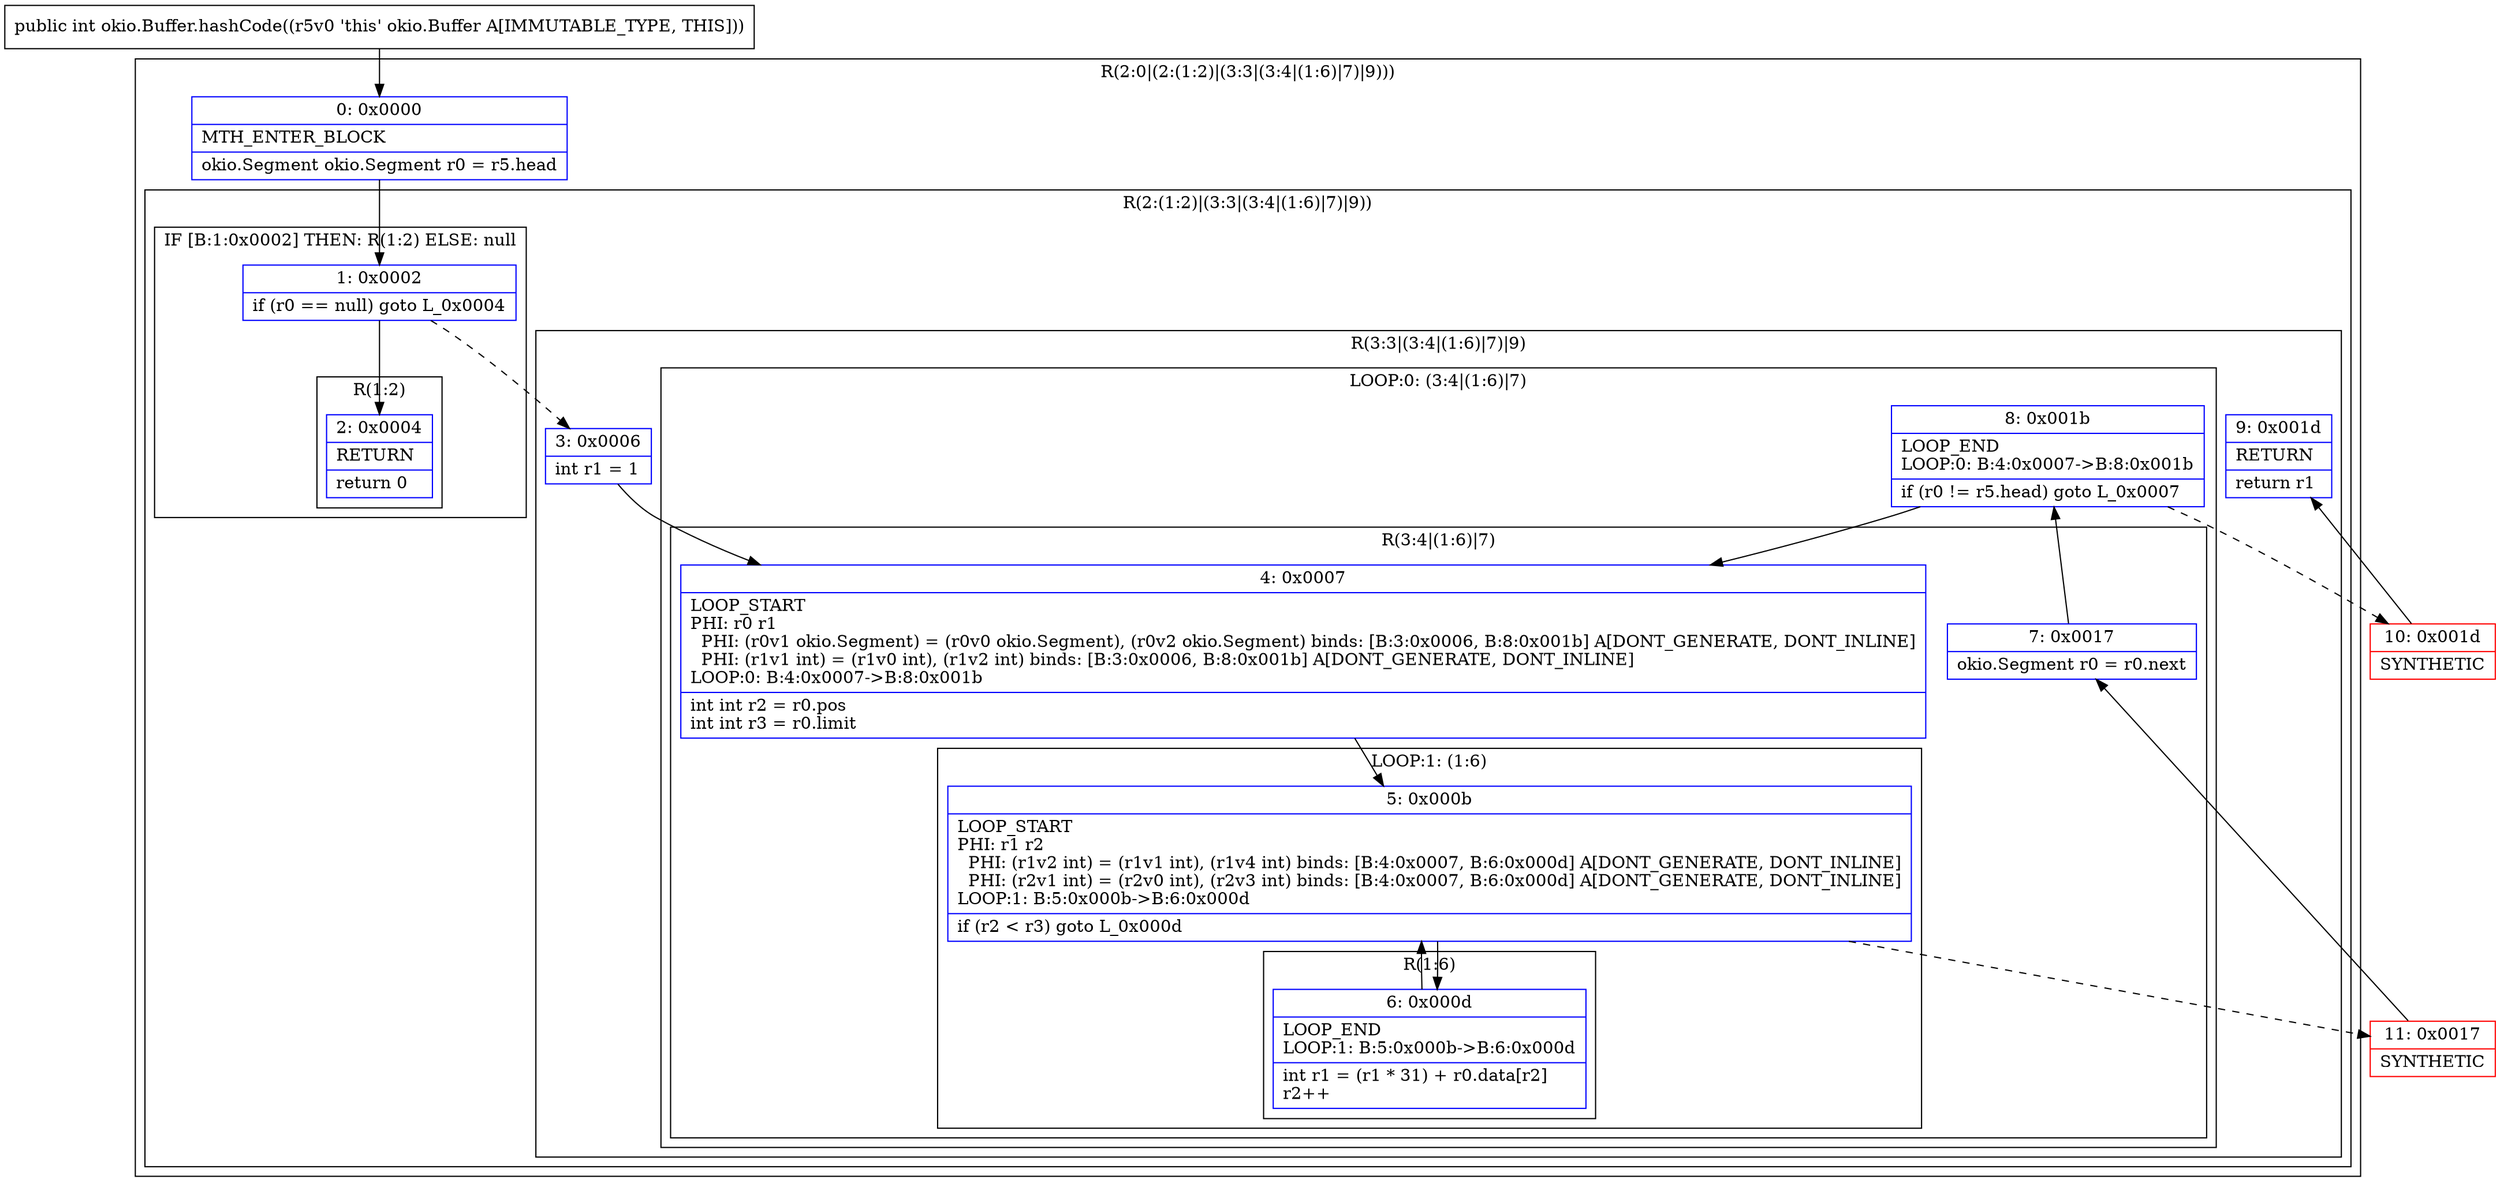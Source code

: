 digraph "CFG forokio.Buffer.hashCode()I" {
subgraph cluster_Region_1432001018 {
label = "R(2:0|(2:(1:2)|(3:3|(3:4|(1:6)|7)|9)))";
node [shape=record,color=blue];
Node_0 [shape=record,label="{0\:\ 0x0000|MTH_ENTER_BLOCK\l|okio.Segment okio.Segment r0 = r5.head\l}"];
subgraph cluster_Region_49706119 {
label = "R(2:(1:2)|(3:3|(3:4|(1:6)|7)|9))";
node [shape=record,color=blue];
subgraph cluster_IfRegion_1726624772 {
label = "IF [B:1:0x0002] THEN: R(1:2) ELSE: null";
node [shape=record,color=blue];
Node_1 [shape=record,label="{1\:\ 0x0002|if (r0 == null) goto L_0x0004\l}"];
subgraph cluster_Region_1372177703 {
label = "R(1:2)";
node [shape=record,color=blue];
Node_2 [shape=record,label="{2\:\ 0x0004|RETURN\l|return 0\l}"];
}
}
subgraph cluster_Region_728629080 {
label = "R(3:3|(3:4|(1:6)|7)|9)";
node [shape=record,color=blue];
Node_3 [shape=record,label="{3\:\ 0x0006|int r1 = 1\l}"];
subgraph cluster_LoopRegion_470852298 {
label = "LOOP:0: (3:4|(1:6)|7)";
node [shape=record,color=blue];
Node_8 [shape=record,label="{8\:\ 0x001b|LOOP_END\lLOOP:0: B:4:0x0007\-\>B:8:0x001b\l|if (r0 != r5.head) goto L_0x0007\l}"];
subgraph cluster_Region_1467979311 {
label = "R(3:4|(1:6)|7)";
node [shape=record,color=blue];
Node_4 [shape=record,label="{4\:\ 0x0007|LOOP_START\lPHI: r0 r1 \l  PHI: (r0v1 okio.Segment) = (r0v0 okio.Segment), (r0v2 okio.Segment) binds: [B:3:0x0006, B:8:0x001b] A[DONT_GENERATE, DONT_INLINE]\l  PHI: (r1v1 int) = (r1v0 int), (r1v2 int) binds: [B:3:0x0006, B:8:0x001b] A[DONT_GENERATE, DONT_INLINE]\lLOOP:0: B:4:0x0007\-\>B:8:0x001b\l|int int r2 = r0.pos\lint int r3 = r0.limit\l}"];
subgraph cluster_LoopRegion_920739466 {
label = "LOOP:1: (1:6)";
node [shape=record,color=blue];
Node_5 [shape=record,label="{5\:\ 0x000b|LOOP_START\lPHI: r1 r2 \l  PHI: (r1v2 int) = (r1v1 int), (r1v4 int) binds: [B:4:0x0007, B:6:0x000d] A[DONT_GENERATE, DONT_INLINE]\l  PHI: (r2v1 int) = (r2v0 int), (r2v3 int) binds: [B:4:0x0007, B:6:0x000d] A[DONT_GENERATE, DONT_INLINE]\lLOOP:1: B:5:0x000b\-\>B:6:0x000d\l|if (r2 \< r3) goto L_0x000d\l}"];
subgraph cluster_Region_930452709 {
label = "R(1:6)";
node [shape=record,color=blue];
Node_6 [shape=record,label="{6\:\ 0x000d|LOOP_END\lLOOP:1: B:5:0x000b\-\>B:6:0x000d\l|int r1 = (r1 * 31) + r0.data[r2]\lr2++\l}"];
}
}
Node_7 [shape=record,label="{7\:\ 0x0017|okio.Segment r0 = r0.next\l}"];
}
}
Node_9 [shape=record,label="{9\:\ 0x001d|RETURN\l|return r1\l}"];
}
}
}
Node_10 [shape=record,color=red,label="{10\:\ 0x001d|SYNTHETIC\l}"];
Node_11 [shape=record,color=red,label="{11\:\ 0x0017|SYNTHETIC\l}"];
MethodNode[shape=record,label="{public int okio.Buffer.hashCode((r5v0 'this' okio.Buffer A[IMMUTABLE_TYPE, THIS])) }"];
MethodNode -> Node_0;
Node_0 -> Node_1;
Node_1 -> Node_2;
Node_1 -> Node_3[style=dashed];
Node_3 -> Node_4;
Node_8 -> Node_4;
Node_8 -> Node_10[style=dashed];
Node_4 -> Node_5;
Node_5 -> Node_6;
Node_5 -> Node_11[style=dashed];
Node_6 -> Node_5;
Node_7 -> Node_8;
Node_10 -> Node_9;
Node_11 -> Node_7;
}

